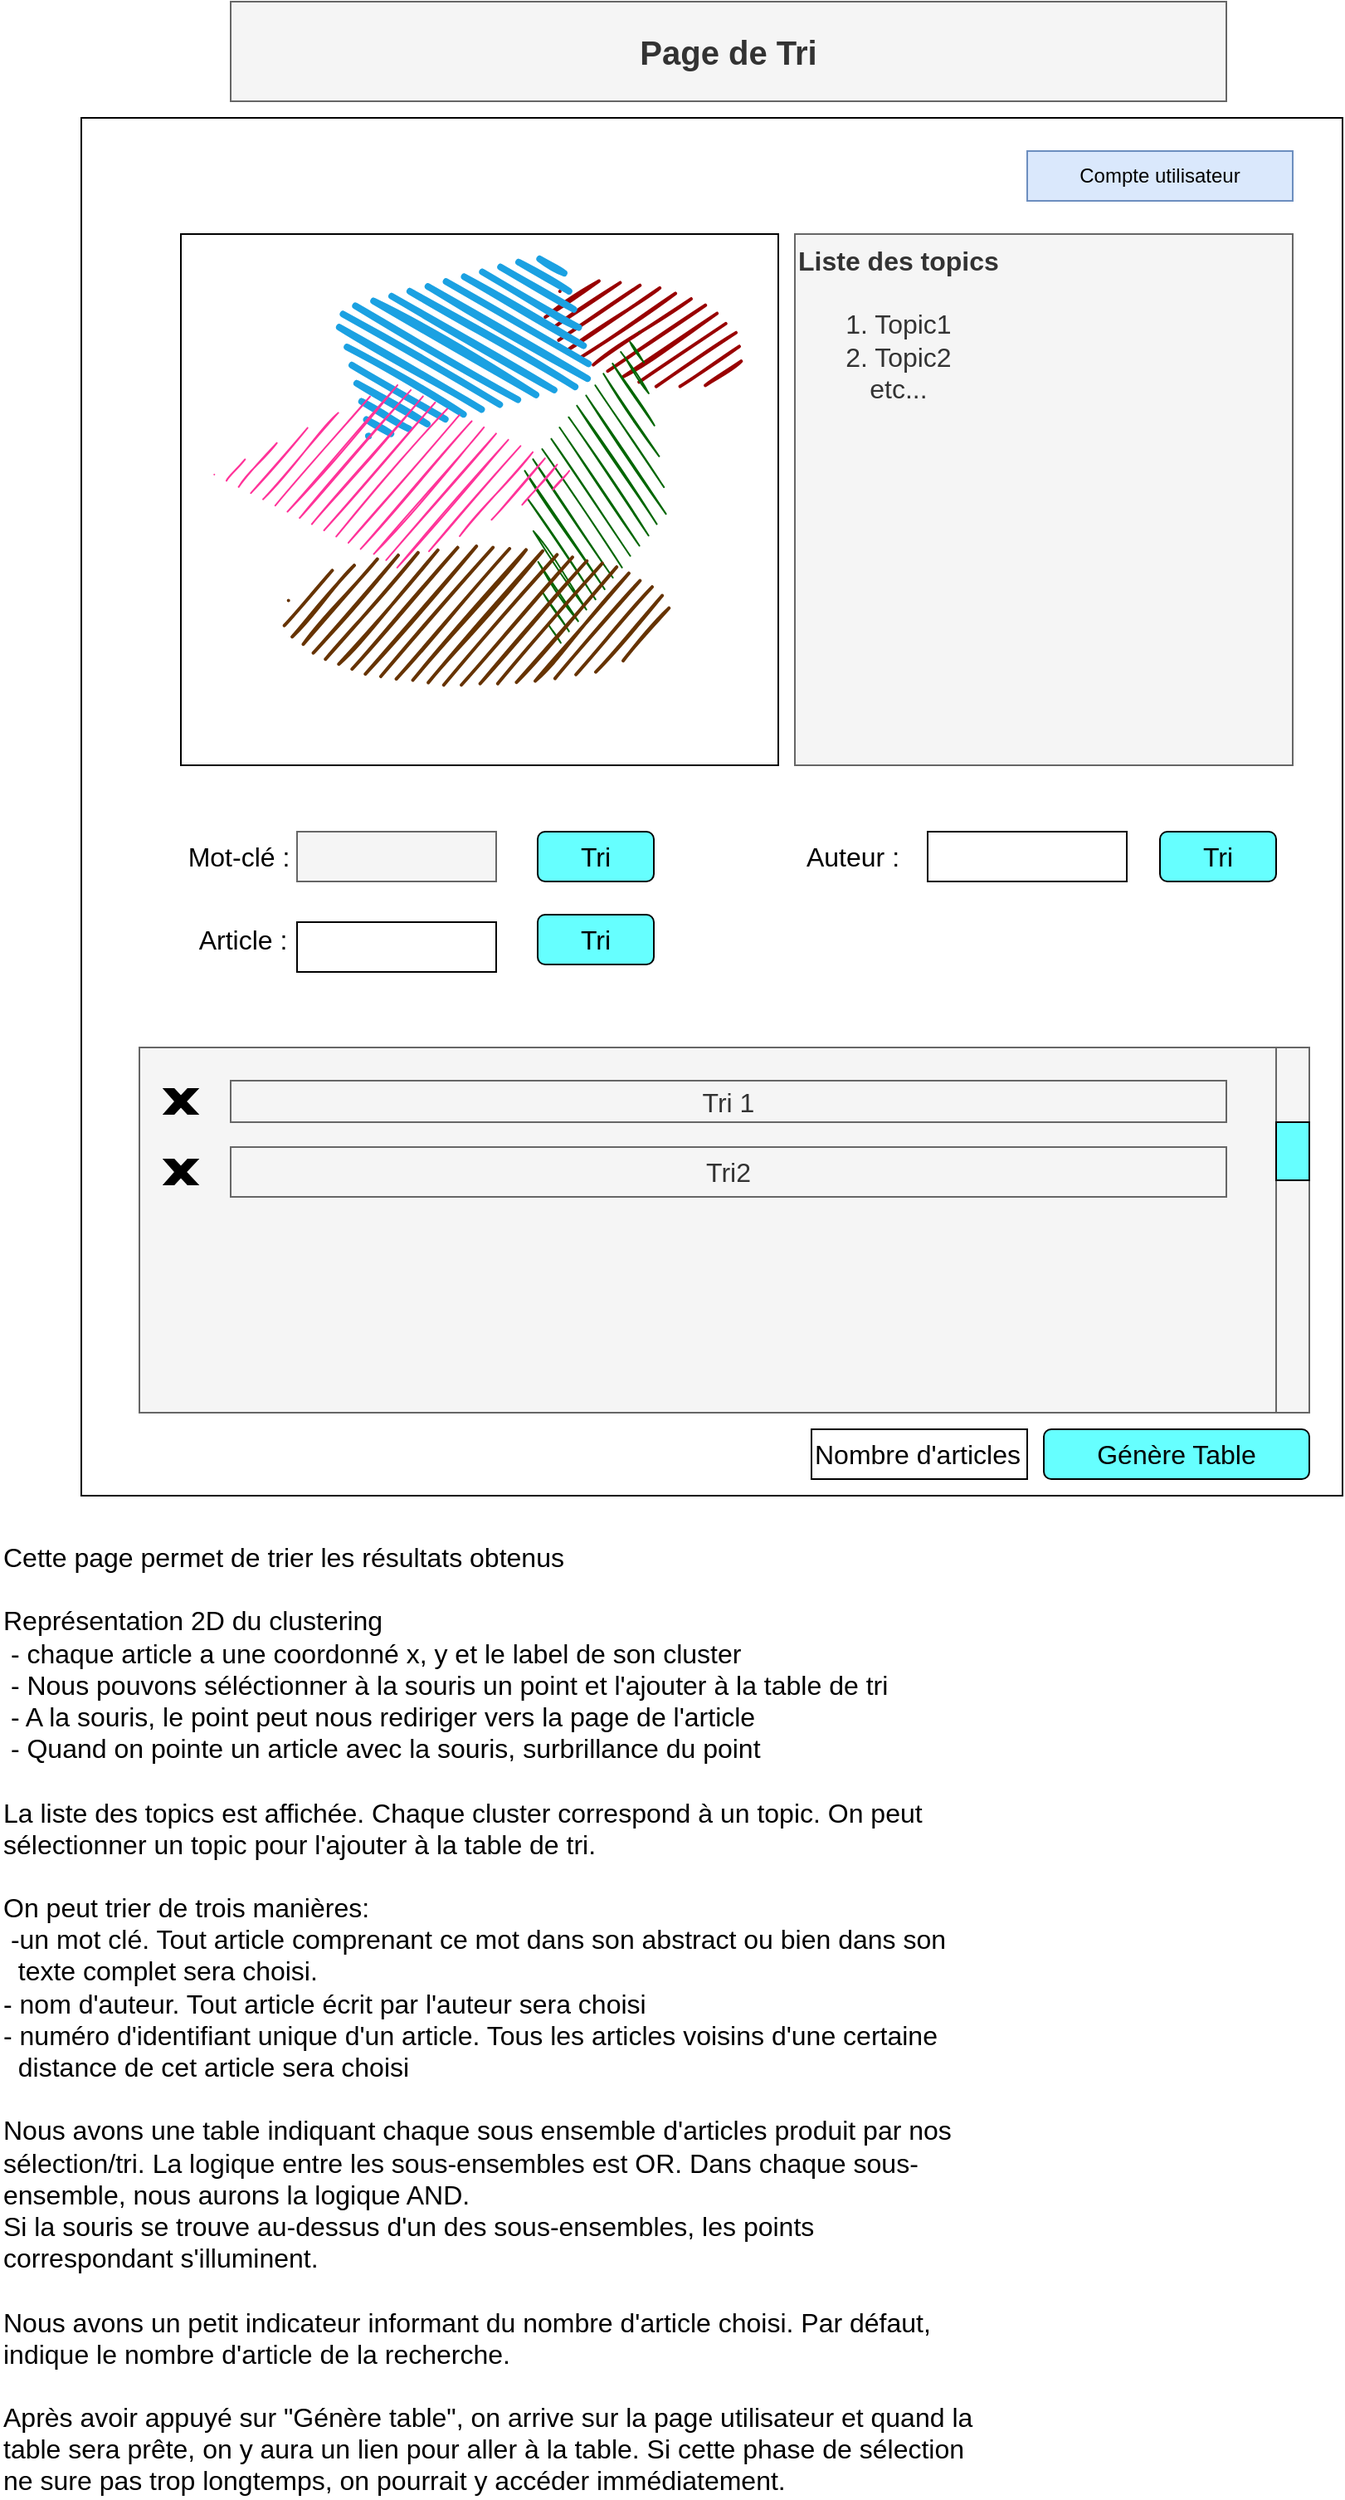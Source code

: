 <mxfile version="14.4.3" type="device"><diagram id="vS7Kd77JjUGckCG3jH8a" name="Page-1"><mxGraphModel dx="1350" dy="816" grid="1" gridSize="10" guides="1" tooltips="1" connect="1" arrows="1" fold="1" page="1" pageScale="1" pageWidth="827" pageHeight="1169" math="0" shadow="0"><root><mxCell id="0"/><mxCell id="1" parent="0"/><mxCell id="GjEJX6yZosan65xPukIv-1" value="" style="rounded=0;whiteSpace=wrap;html=1;" parent="1" vertex="1"><mxGeometry x="60" y="90" width="760" height="830" as="geometry"/></mxCell><mxCell id="gAx7uYqk_HFLWdj7IVEj-2" value="&lt;font style=&quot;font-size: 20px&quot;&gt;&lt;b&gt;Page de Tri&lt;/b&gt;&lt;/font&gt;" style="text;html=1;align=center;verticalAlign=middle;whiteSpace=wrap;rounded=0;fillColor=#f5f5f5;strokeColor=#666666;fontColor=#333333;" parent="1" vertex="1"><mxGeometry x="150" y="20" width="600" height="60" as="geometry"/></mxCell><mxCell id="gAx7uYqk_HFLWdj7IVEj-3" value="" style="rounded=0;whiteSpace=wrap;html=1;" parent="1" vertex="1"><mxGeometry x="120" y="160" width="360" height="320" as="geometry"/></mxCell><mxCell id="gAx7uYqk_HFLWdj7IVEj-4" value="" style="ellipse;whiteSpace=wrap;html=1;strokeWidth=2;fillWeight=2;hachureGap=8;fillColor=#990000;fillStyle=dots;sketch=1;strokeColor=none;rotation=15;" parent="1" vertex="1"><mxGeometry x="340" y="190" width="120" height="60" as="geometry"/></mxCell><mxCell id="gAx7uYqk_HFLWdj7IVEj-5" value="" style="rounded=1;whiteSpace=wrap;html=1;strokeWidth=2;fillWeight=4;hachureGap=8;hachureAngle=45;fillColor=#1ba1e2;sketch=1;fillStyle=dots;strokeColor=none;rotation=-15;" parent="1" vertex="1"><mxGeometry x="220" y="190" width="140" height="80" as="geometry"/></mxCell><mxCell id="gAx7uYqk_HFLWdj7IVEj-6" value="" style="rhombus;whiteSpace=wrap;html=1;strokeWidth=2;fillWeight=-1;hachureGap=8;fillStyle=dots;fillColor=#006600;sketch=1;strokeColor=none;rotation=105;" parent="1" vertex="1"><mxGeometry x="270" y="270" width="200" height="90" as="geometry"/></mxCell><mxCell id="gAx7uYqk_HFLWdj7IVEj-7" value="" style="rhombus;whiteSpace=wrap;html=1;strokeWidth=2;fillWeight=-1;hachureGap=8;fillStyle=dots;sketch=1;strokeColor=none;fillColor=#FF3399;" parent="1" vertex="1"><mxGeometry x="140" y="250" width="220" height="110" as="geometry"/></mxCell><mxCell id="gAx7uYqk_HFLWdj7IVEj-8" value="" style="ellipse;whiteSpace=wrap;html=1;strokeWidth=2;fillWeight=2;hachureGap=8;fillStyle=dots;sketch=1;strokeColor=none;fillColor=#663300;" parent="1" vertex="1"><mxGeometry x="184" y="350" width="230" height="80" as="geometry"/></mxCell><mxCell id="gAx7uYqk_HFLWdj7IVEj-9" value="&lt;div style=&quot;text-align: center&quot;&gt;&lt;b&gt;Liste des topics&lt;/b&gt;&lt;/div&gt;&lt;div style=&quot;text-align: center&quot;&gt;&lt;span&gt;&lt;br&gt;&lt;/span&gt;&lt;/div&gt;&lt;div style=&quot;text-align: center&quot;&gt;1. Topic1&lt;/div&gt;&lt;div style=&quot;text-align: center&quot;&gt;2. Topic2&lt;/div&gt;&lt;div style=&quot;text-align: center&quot;&gt;etc...&lt;/div&gt;" style="text;strokeColor=#666666;fillColor=#f5f5f5;html=1;whiteSpace=wrap;verticalAlign=top;overflow=hidden;fontColor=#333333;fontSize=16;" parent="1" vertex="1"><mxGeometry x="490" y="160" width="300" height="320" as="geometry"/></mxCell><mxCell id="gAx7uYqk_HFLWdj7IVEj-10" value="" style="rounded=0;whiteSpace=wrap;html=1;fontSize=16;fillColor=#f5f5f5;strokeColor=#666666;fontColor=#333333;" parent="1" vertex="1"><mxGeometry x="190" y="520" width="120" height="30" as="geometry"/></mxCell><mxCell id="gAx7uYqk_HFLWdj7IVEj-11" value="Mot-clé :" style="text;html=1;strokeColor=none;fillColor=none;align=center;verticalAlign=middle;whiteSpace=wrap;rounded=0;fontSize=16;" parent="1" vertex="1"><mxGeometry x="120" y="525" width="70" height="20" as="geometry"/></mxCell><mxCell id="gAx7uYqk_HFLWdj7IVEj-12" value="Tri" style="rounded=1;whiteSpace=wrap;html=1;fontSize=16;fillColor=#66FFFF;" parent="1" vertex="1"><mxGeometry x="335" y="520" width="70" height="30" as="geometry"/></mxCell><mxCell id="gAx7uYqk_HFLWdj7IVEj-13" value="" style="rounded=0;whiteSpace=wrap;html=1;fillColor=#f5f5f5;fontSize=16;strokeColor=#666666;fontColor=#333333;" parent="1" vertex="1"><mxGeometry x="95" y="650" width="705" height="220" as="geometry"/></mxCell><mxCell id="gAx7uYqk_HFLWdj7IVEj-14" value="" style="rounded=0;whiteSpace=wrap;html=1;fillColor=#f5f5f5;fontSize=16;strokeColor=#666666;fontColor=#333333;" parent="1" vertex="1"><mxGeometry x="780" y="650" width="20" height="220" as="geometry"/></mxCell><mxCell id="gAx7uYqk_HFLWdj7IVEj-15" value="" style="rounded=0;whiteSpace=wrap;html=1;fillColor=#66FFFF;fontSize=16;" parent="1" vertex="1"><mxGeometry x="780" y="695" width="20" height="35" as="geometry"/></mxCell><mxCell id="gAx7uYqk_HFLWdj7IVEj-16" value="Tri 1" style="rounded=0;whiteSpace=wrap;html=1;fillColor=#f5f5f5;fontSize=16;strokeColor=#666666;fontColor=#333333;" parent="1" vertex="1"><mxGeometry x="150" y="670" width="600" height="25" as="geometry"/></mxCell><mxCell id="gAx7uYqk_HFLWdj7IVEj-17" value="Tri2" style="rounded=0;whiteSpace=wrap;html=1;fillColor=#f5f5f5;fontSize=16;strokeColor=#666666;fontColor=#333333;" parent="1" vertex="1"><mxGeometry x="150" y="710" width="600" height="30" as="geometry"/></mxCell><mxCell id="gAx7uYqk_HFLWdj7IVEj-18" value="" style="verticalLabelPosition=bottom;verticalAlign=top;html=1;shape=mxgraph.basic.x;fontSize=16;fillColor=#000000;" parent="1" vertex="1"><mxGeometry x="110" y="675" width="20" height="15" as="geometry"/></mxCell><mxCell id="gAx7uYqk_HFLWdj7IVEj-19" value="" style="verticalLabelPosition=bottom;verticalAlign=top;html=1;shape=mxgraph.basic.x;fontSize=16;fillColor=#000000;" parent="1" vertex="1"><mxGeometry x="110" y="717.5" width="20" height="15" as="geometry"/></mxCell><mxCell id="gAx7uYqk_HFLWdj7IVEj-20" value="Auteur :" style="text;html=1;strokeColor=none;fillColor=none;align=center;verticalAlign=middle;whiteSpace=wrap;rounded=0;fontSize=16;" parent="1" vertex="1"><mxGeometry x="490" y="525" width="70" height="20" as="geometry"/></mxCell><mxCell id="gAx7uYqk_HFLWdj7IVEj-21" value="" style="rounded=0;whiteSpace=wrap;html=1;fontSize=16;fillColor=#FFFFFF;" parent="1" vertex="1"><mxGeometry x="570" y="520" width="120" height="30" as="geometry"/></mxCell><mxCell id="gAx7uYqk_HFLWdj7IVEj-22" value="Tri" style="rounded=1;whiteSpace=wrap;html=1;fontSize=16;fillColor=#66FFFF;" parent="1" vertex="1"><mxGeometry x="710" y="520" width="70" height="30" as="geometry"/></mxCell><mxCell id="gAx7uYqk_HFLWdj7IVEj-23" value="&lt;font style=&quot;font-size: 16px ; font-weight: normal&quot;&gt;Article :&lt;/font&gt;" style="text;strokeColor=none;fillColor=none;html=1;fontSize=16;fontStyle=1;verticalAlign=middle;align=center;" parent="1" vertex="1"><mxGeometry x="120" y="564.5" width="74" height="40" as="geometry"/></mxCell><mxCell id="gAx7uYqk_HFLWdj7IVEj-24" value="" style="rounded=0;whiteSpace=wrap;html=1;fontSize=16;fillColor=#FFFFFF;" parent="1" vertex="1"><mxGeometry x="190" y="574.5" width="120" height="30" as="geometry"/></mxCell><mxCell id="gAx7uYqk_HFLWdj7IVEj-25" value="Tri" style="rounded=1;whiteSpace=wrap;html=1;fontSize=16;fillColor=#66FFFF;" parent="1" vertex="1"><mxGeometry x="335" y="570" width="70" height="30" as="geometry"/></mxCell><mxCell id="gAx7uYqk_HFLWdj7IVEj-26" value="Génère Table" style="rounded=1;whiteSpace=wrap;html=1;fontSize=16;fillColor=#66FFFF;" parent="1" vertex="1"><mxGeometry x="640" y="880" width="160" height="30" as="geometry"/></mxCell><mxCell id="gAx7uYqk_HFLWdj7IVEj-27" value="Cette page permet de trier les résultats obtenus&lt;br&gt;&lt;br&gt;Représentation 2D du clustering&lt;br&gt;&amp;nbsp;- chaque article a une coordonné x, y et le label de son cluster&lt;br&gt;&amp;nbsp;- Nous pouvons séléctionner à la souris un point et l'ajouter à la table de tri&lt;br&gt;&amp;nbsp;- A la souris, le point peut nous rediriger vers la page de l'article&lt;br&gt;&amp;nbsp;- Quand on pointe un article avec la souris, surbrillance du point&lt;br&gt;&lt;br&gt;La liste des topics est affichée. Chaque cluster correspond à un topic. On peut sélectionner un topic pour l'ajouter à la table de tri.&lt;br&gt;&lt;br&gt;On peut trier de trois manières:&lt;br&gt;&amp;nbsp;-un mot clé. Tout article comprenant ce mot dans son abstract ou bien dans son&amp;nbsp; &amp;nbsp; &amp;nbsp; texte complet sera choisi.&lt;br&gt;- nom d'auteur. Tout article écrit par l'auteur sera choisi&lt;br&gt;- numéro d'identifiant unique d'un article. Tous les articles voisins d'une certaine&amp;nbsp; &amp;nbsp; &amp;nbsp; &amp;nbsp; distance de cet article sera choisi&lt;br&gt;&lt;br&gt;Nous avons une table indiquant chaque sous ensemble d'articles produit par nos sélection/tri. La logique entre les sous-ensembles est OR. Dans chaque sous-ensemble, nous aurons la logique AND.&lt;br&gt;Si la souris se trouve au-dessus d'un des sous-ensembles, les points correspondant s'illuminent.&lt;br&gt;&lt;br&gt;Nous avons un petit indicateur informant du nombre d'article choisi. Par défaut, indique le nombre d'article de la recherche.&lt;br&gt;&lt;br&gt;Après avoir appuyé sur &quot;Génère table&quot;, on arrive sur la page utilisateur et quand la table sera prête, on y aura un lien pour aller à la table. Si cette phase de sélection ne sure pas trop longtemps, on pourrait y accéder immédiatement." style="text;html=1;strokeColor=none;fillColor=none;align=left;verticalAlign=top;whiteSpace=wrap;rounded=0;fontSize=16;" parent="1" vertex="1"><mxGeometry x="11" y="941" width="590" height="579" as="geometry"/></mxCell><mxCell id="gAx7uYqk_HFLWdj7IVEj-28" value="Nombre d'articles" style="rounded=0;whiteSpace=wrap;html=1;fillColor=#FFFFFF;fontSize=16;align=left;" parent="1" vertex="1"><mxGeometry x="500" y="880" width="130" height="30" as="geometry"/></mxCell><mxCell id="E0JvnC61Ja542l9ORcfL-1" value="Compte utilisateur" style="text;html=1;strokeColor=#6c8ebf;fillColor=#dae8fc;align=center;verticalAlign=middle;whiteSpace=wrap;rounded=0;" vertex="1" parent="1"><mxGeometry x="630" y="110" width="160" height="30" as="geometry"/></mxCell></root></mxGraphModel></diagram></mxfile>